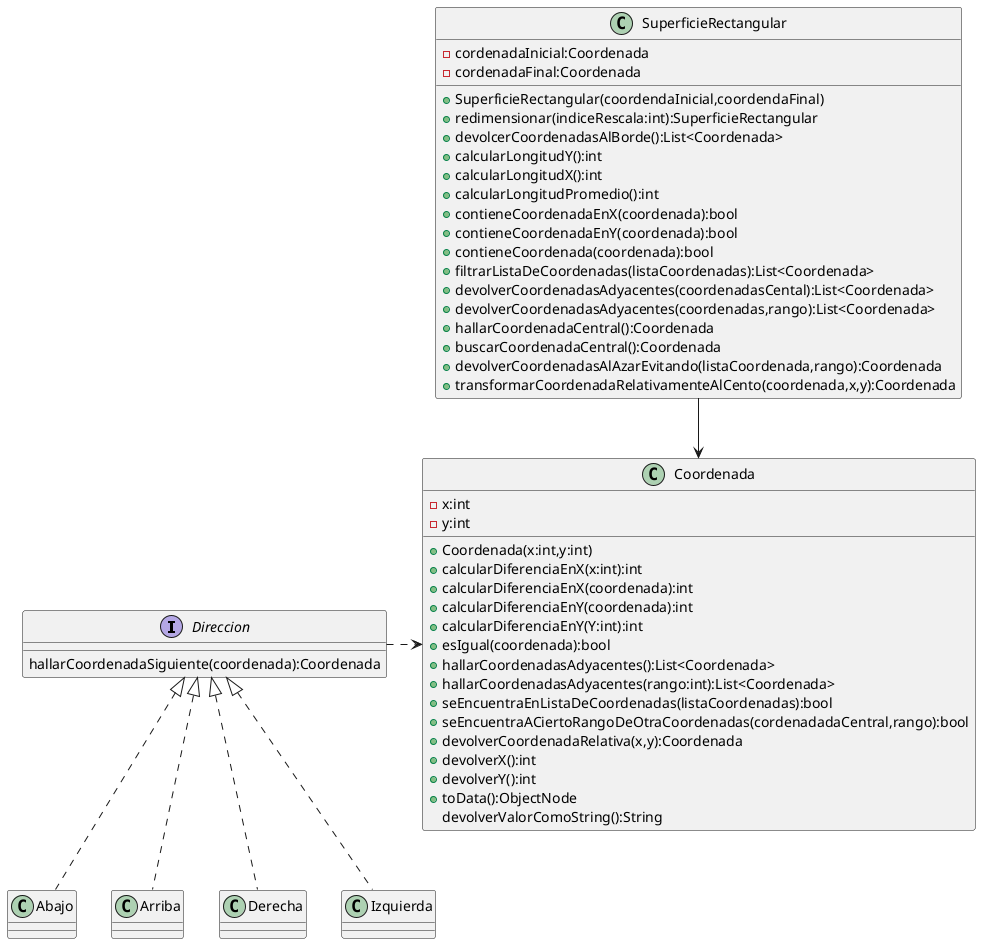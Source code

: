 @startuml
interface Direccion{
hallarCoordenadaSiguiente(coordenada):Coordenada
}

class Coordenada{
-x:int
-y:int
+Coordenada(x:int,y:int)
+calcularDiferenciaEnX(x:int):int
+calcularDiferenciaEnX(coordenada):int
+calcularDiferenciaEnY(coordenada):int
+calcularDiferenciaEnY(Y:int):int
+esIgual(coordenada):bool
+hallarCoordenadasAdyacentes():List<Coordenada>
+hallarCoordenadasAdyacentes(rango:int):List<Coordenada>
+seEncuentraEnListaDeCoordenadas(listaCoordenadas):bool
+seEncuentraACiertoRangoDeOtraCoordenadas(cordenadadaCentral,rango):bool
+devolverCoordenadaRelativa(x,y):Coordenada
+devolverX():int
+devolverY():int
+toData():ObjectNode
devolverValorComoString():String
}
class SuperficieRectangular{
-cordenadaInicial:Coordenada
-cordenadaFinal:Coordenada
+SuperficieRectangular(coordendaInicial,coordendaFinal)
+redimensionar(indiceRescala:int):SuperficieRectangular
+devolcerCoordenadasAlBorde():List<Coordenada>
+calcularLongitudY():int
+calcularLongitudX():int
+calcularLongitudPromedio():int
+contieneCoordenadaEnX(coordenada):bool
+contieneCoordenadaEnY(coordenada):bool
+contieneCoordenada(coordenada):bool
+filtrarListaDeCoordenadas(listaCoordenadas):List<Coordenada>
+devolverCoordenadasAdyacentes(coordenadasCental):List<Coordenada>
+devolverCoordenadasAdyacentes(coordenadas,rango):List<Coordenada>
+hallarCoordenadaCentral():Coordenada
+buscarCoordenadaCentral():Coordenada
+devolverCoordenadasAlAzarEvitando(listaCoordenada,rango):Coordenada
'+devolverCoordenadasAlAzarEvitando(listaCoordenada):Coordenada
'+calcularSuperficie():int
+transformarCoordenadaRelativamenteAlCento(coordenada,x,y):Coordenada

}
SuperficieRectangular --> Coordenada
Direccion .> Coordenada
Direccion <|.. Abajo
Direccion <|.. Arriba
Direccion <|.. Derecha
Direccion <|.. Izquierda
@enduml